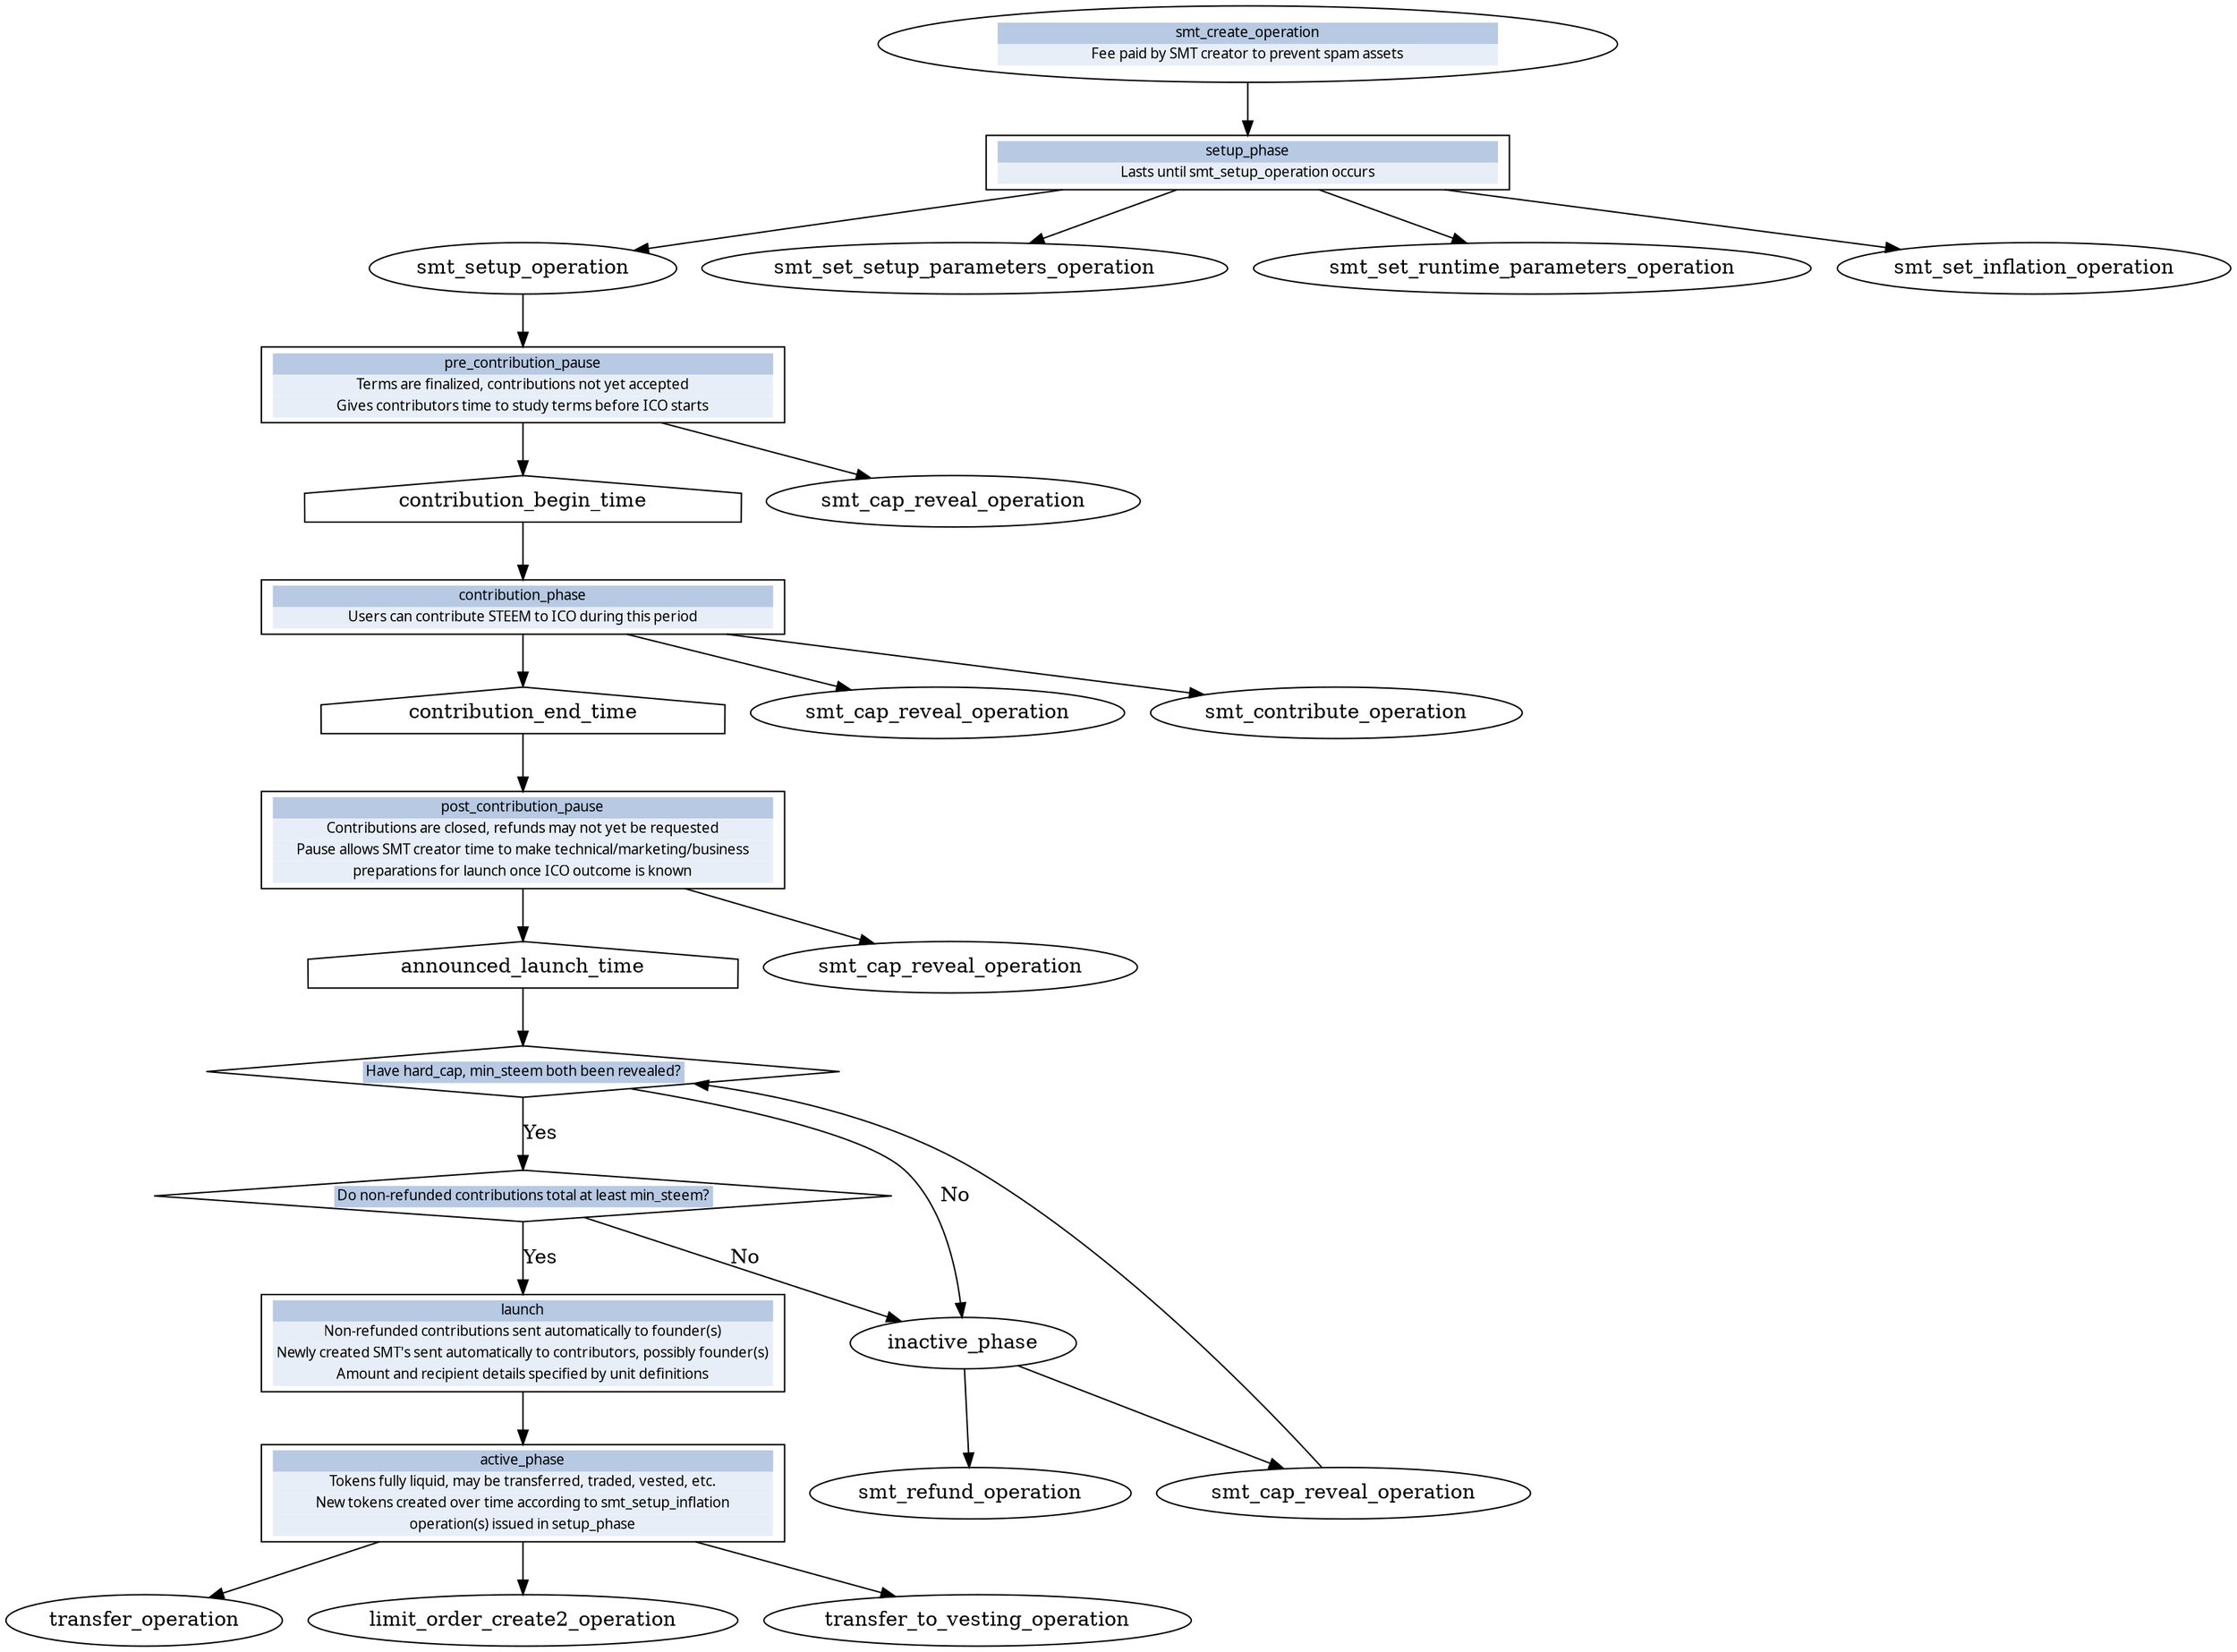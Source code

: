 digraph {
   {
      smt_create_operation[shape=ellipse group=mainline
		label=
		<
			<FONT POINT-SIZE="10" FACE="dialog">
			<TABLE BORDER="0" CELLSPACING="0">
			<TR><TD WIDTH="350" BGCOLOR="#b7c9e3">smt_create_operation</TD></TR>
			<TR><TD BGCOLOR="#e8eef7">Fee paid by SMT creator to prevent spam assets</TD></TR>
			</TABLE>
			</FONT>
		>
      ]

      setup_phase[shape=rectangle group=mainline
		label=
		<
			<FONT POINT-SIZE="10" FACE="dialog">
			<TABLE BORDER="0" CELLSPACING="0">
			<TR><TD WIDTH="350" BGCOLOR="#b7c9e3">setup_phase</TD></TR>
			<TR><TD BGCOLOR="#e8eef7">Lasts until smt_setup_operation occurs</TD></TR>
			</TABLE>
			</FONT>
		>
      ]

      pre_contribution_pause[shape=rectangle group=mainline
		label=
		<
			<FONT POINT-SIZE="10" FACE="dialog">
			<TABLE BORDER="0" CELLSPACING="0">
			<TR><TD WIDTH="350" BGCOLOR="#b7c9e3">pre_contribution_pause</TD></TR>
			<TR><TD BGCOLOR="#e8eef7">Terms are finalized, contributions not yet accepted</TD></TR>
			<TR><TD BGCOLOR="#e8eef7">Gives contributors time to study terms before ICO starts</TD></TR>
			</TABLE>
			</FONT>
		>
      ]

      contribution_begin_time[shape=house group=mainline]

      contribution_phase[shape=rectangle group=mainline
		label=
		<
			<FONT POINT-SIZE="10" FACE="dialog">
			<TABLE BORDER="0" CELLSPACING="0">
			<TR><TD WIDTH="350" BGCOLOR="#b7c9e3">contribution_phase</TD></TR>
			<TR><TD BGCOLOR="#e8eef7">Users can contribute STEEM to ICO during this period</TD></TR>
			</TABLE>
			</FONT>
		>
      ]

      contribution_end_time[shape=house group=mainline]

      post_contribution_pause[shape=rectangle group=mainline
		label=
		<
			<FONT POINT-SIZE="10" FACE="dialog">
			<TABLE BORDER="0" CELLSPACING="0">
			<TR><TD WIDTH="350" BGCOLOR="#b7c9e3">post_contribution_pause</TD></TR>
			<TR><TD BGCOLOR="#e8eef7">Contributions are closed, refunds may not yet be requested</TD></TR>
			<TR><TD BGCOLOR="#e8eef7">Pause allows SMT creator time to make technical/marketing/business</TD></TR>
                        <TR><TD BGCOLOR="#e8eef7">preparations for launch once ICO outcome is known</TD></TR>
			</TABLE>
			</FONT>
		>
      ]

      announced_launch_time[shape=house group=mainline]

      cap_revealed[shape=diamond group=mainline
		label=
		<
			<FONT POINT-SIZE="10" FACE="dialog">
			<TABLE BORDER="0" CELLSPACING="0">
			<TR><TD BGCOLOR="#b7c9e3">Have hard_cap, min_steem both been revealed?</TD></TR>
			</TABLE>
			</FONT>
		>]

      sufficient_contributions[shape=diamond group=mainline
		label=
		<
			<FONT POINT-SIZE="10" FACE="dialog">
			<TABLE BORDER="0" CELLSPACING="0">
			<TR><TD BGCOLOR="#b7c9e3">Do non-refunded contributions total at least min_steem?</TD></TR>
			</TABLE>
			</FONT>
		>]

      launch[shape=rectangle group=mainline
		label=
		<
			<FONT POINT-SIZE="10" FACE="dialog">
			<TABLE BORDER="0" CELLSPACING="0">
			<TR><TD WIDTH="350" BGCOLOR="#b7c9e3">launch</TD></TR>
			<TR><TD BGCOLOR="#e8eef7">Non-refunded contributions sent automatically to founder(s)</TD></TR>
			<TR><TD BGCOLOR="#e8eef7">Newly created SMT's sent automatically to contributors, possibly founder(s)</TD></TR>
                        <TR><TD BGCOLOR="#e8eef7">Amount and recipient details specified by unit definitions</TD></TR>
			</TABLE>
			</FONT>
		>
      ]

      active_phase[shape=rectangle group=mainline
		label=
		<
			<FONT POINT-SIZE="10" FACE="dialog">
			<TABLE BORDER="0" CELLSPACING="0">
			<TR><TD WIDTH="350" BGCOLOR="#b7c9e3">active_phase</TD></TR>
			<TR><TD BGCOLOR="#e8eef7">Tokens fully liquid, may be transferred, traded, vested, etc.</TD></TR>
			<TR><TD BGCOLOR="#e8eef7">New tokens created over time according to smt_setup_inflation</TD></TR>
                        <TR><TD BGCOLOR="#e8eef7">operation(s) issued in setup_phase</TD></TR>
			</TABLE>
			</FONT>
		>
      ]

      smt_setup_operation[shape=ellipse]

      smt_cap_reveal_operation_1[shape=ellipse label=smt_cap_reveal_operation]
      smt_cap_reveal_operation_2[shape=ellipse label=smt_cap_reveal_operation]
      smt_cap_reveal_operation_3[shape=ellipse label=smt_cap_reveal_operation]
      smt_cap_reveal_operation_4[shape=ellipse label=smt_cap_reveal_operation]

      smt_refund_operation[shape=ellipse]
   }

   smt_create_operation -> setup_phase;
   setup_phase -> smt_setup_operation;
   smt_setup_operation -> pre_contribution_pause;
   pre_contribution_pause -> contribution_begin_time;
   contribution_begin_time -> contribution_phase;
   contribution_phase -> contribution_end_time;
   contribution_end_time -> post_contribution_pause;
   post_contribution_pause -> announced_launch_time;
   announced_launch_time -> cap_revealed;
   cap_revealed -> sufficient_contributions [label="Yes"];
   sufficient_contributions -> launch [label="Yes"];
   sufficient_contributions -> inactive_phase [label="No"];
   cap_revealed -> inactive_phase [label="No"];
   launch -> active_phase;

   inactive_phase -> smt_cap_reveal_operation_4;
   inactive_phase -> smt_refund_operation;
   smt_cap_reveal_operation_4 -> cap_revealed;

   setup_phase -> smt_set_setup_parameters_operation;
   setup_phase -> smt_set_runtime_parameters_operation;
   setup_phase -> smt_set_inflation_operation;

   pre_contribution_pause -> smt_cap_reveal_operation_1;
   contribution_phase -> smt_cap_reveal_operation_2;
   post_contribution_pause -> smt_cap_reveal_operation_3;

   contribution_phase -> smt_contribute_operation;

   active_phase -> transfer_operation;
   active_phase -> limit_order_create2_operation;
   active_phase -> transfer_to_vesting_operation;
}
